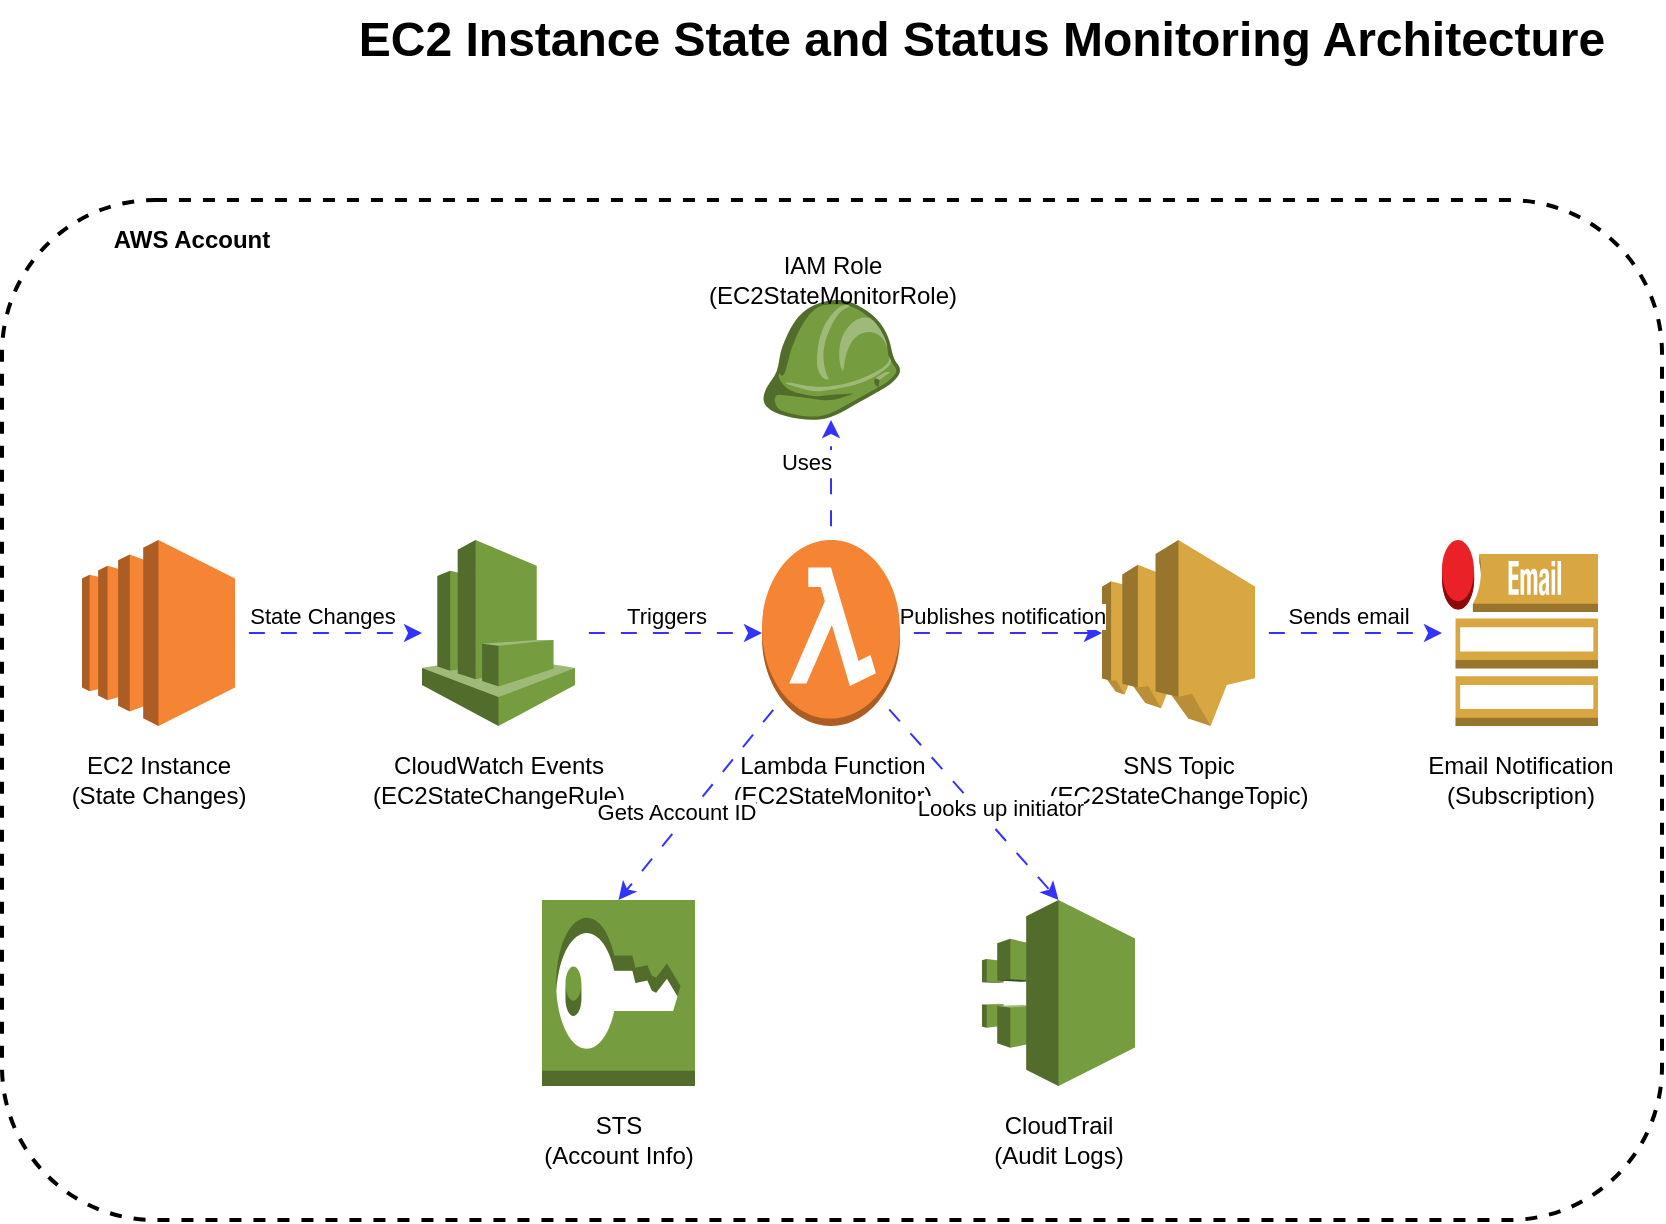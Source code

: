 <mxfile version="27.0.5">
  <diagram id="ec2-state-monitor" name="EC2 State Monitor Architecture">
    <mxGraphModel dx="1426" dy="907" grid="1" gridSize="10" guides="1" tooltips="1" connect="1" arrows="1" fold="1" page="1" pageScale="1" pageWidth="1100" pageHeight="850" math="0" shadow="0">
      <root>
        <mxCell id="0" />
        <mxCell id="1" parent="0" />
        <mxCell id="title" value="EC2 Instance State and Status Monitoring Architecture" style="text;html=1;strokeColor=none;fillColor=none;align=center;verticalAlign=middle;whiteSpace=wrap;rounded=0;fontSize=24;fontStyle=1" parent="1" vertex="1">
          <mxGeometry x="220" y="30" width="660" height="40" as="geometry" />
        </mxCell>
        <mxCell id="ec2" value="" style="outlineConnect=0;dashed=0;verticalLabelPosition=bottom;verticalAlign=top;align=center;html=1;shape=mxgraph.aws3.ec2;fillColor=#F58534;gradientColor=none;" parent="1" vertex="1">
          <mxGeometry x="100" y="300" width="76.5" height="93" as="geometry" />
        </mxCell>
        <mxCell id="ec2_label" value="EC2 Instance&lt;br&gt;(State Changes)" style="text;html=1;align=center;verticalAlign=middle;resizable=0;points=[];autosize=1;" parent="1" vertex="1">
          <mxGeometry x="83.25" y="400" width="110" height="40" as="geometry" />
        </mxCell>
        <mxCell id="cwe" value="" style="outlineConnect=0;dashed=0;verticalLabelPosition=bottom;verticalAlign=top;align=center;html=1;shape=mxgraph.aws3.cloudwatch;fillColor=#759C3E;gradientColor=none;" parent="1" vertex="1">
          <mxGeometry x="270" y="300" width="76.5" height="93" as="geometry" />
        </mxCell>
        <mxCell id="cwe_label" value="CloudWatch Events&lt;br&gt;(EC2StateChangeRule)" style="text;html=1;align=center;verticalAlign=middle;resizable=0;points=[];autosize=1;" parent="1" vertex="1">
          <mxGeometry x="238.25" y="400" width="140" height="40" as="geometry" />
        </mxCell>
        <mxCell id="lambda" value="" style="outlineConnect=0;dashed=0;verticalLabelPosition=bottom;verticalAlign=top;align=center;html=1;shape=mxgraph.aws3.lambda_function;fillColor=#F58534;gradientColor=none;" parent="1" vertex="1">
          <mxGeometry x="440" y="300" width="69" height="93" as="geometry" />
        </mxCell>
        <mxCell id="lambda_label" value="Lambda Function&lt;br&gt;(EC2StateMonitor)" style="text;html=1;align=center;verticalAlign=middle;resizable=0;points=[];autosize=1;" parent="1" vertex="1">
          <mxGeometry x="414.5" y="400" width="120" height="40" as="geometry" />
        </mxCell>
        <mxCell id="iam" value="" style="outlineConnect=0;dashed=0;verticalLabelPosition=bottom;verticalAlign=top;align=center;html=1;shape=mxgraph.aws3.role;fillColor=#759C3E;gradientColor=none;" parent="1" vertex="1">
          <mxGeometry x="440" y="180" width="69" height="60" as="geometry" />
        </mxCell>
        <mxCell id="iam_label" value="IAM Role&lt;br&gt;(EC2StateMonitorRole)" style="text;html=1;align=center;verticalAlign=middle;resizable=0;points=[];autosize=1;" parent="1" vertex="1">
          <mxGeometry x="404.5" y="150" width="140" height="40" as="geometry" />
        </mxCell>
        <mxCell id="sts" value="" style="outlineConnect=0;dashed=0;verticalLabelPosition=bottom;verticalAlign=top;align=center;html=1;shape=mxgraph.aws3.sts;fillColor=#759C3E;gradientColor=none;" parent="1" vertex="1">
          <mxGeometry x="330" y="480" width="76.5" height="93" as="geometry" />
        </mxCell>
        <mxCell id="sts_label" value="STS&lt;br&gt;(Account Info)" style="text;html=1;align=center;verticalAlign=middle;resizable=0;points=[];autosize=1;" parent="1" vertex="1">
          <mxGeometry x="328.25" y="580" width="80" height="40" as="geometry" />
        </mxCell>
        <mxCell id="trail" value="" style="outlineConnect=0;dashed=0;verticalLabelPosition=bottom;verticalAlign=top;align=center;html=1;shape=mxgraph.aws3.cloudtrail;fillColor=#759C3E;gradientColor=none;" parent="1" vertex="1">
          <mxGeometry x="550" y="480" width="76.5" height="93" as="geometry" />
        </mxCell>
        <mxCell id="trail_label" value="CloudTrail&lt;br&gt;(Audit Logs)" style="text;html=1;align=center;verticalAlign=middle;resizable=0;points=[];autosize=1;" parent="1" vertex="1">
          <mxGeometry x="548.25" y="580" width="80" height="40" as="geometry" />
        </mxCell>
        <mxCell id="sns" value="" style="outlineConnect=0;dashed=0;verticalLabelPosition=bottom;verticalAlign=top;align=center;html=1;shape=mxgraph.aws3.sns;fillColor=#D9A741;gradientColor=none;" parent="1" vertex="1">
          <mxGeometry x="610" y="300" width="76.5" height="93" as="geometry" />
        </mxCell>
        <mxCell id="sns_label" value="SNS Topic&lt;br&gt;(EC2StateChangeTopic)" style="text;html=1;align=center;verticalAlign=middle;resizable=0;points=[];autosize=1;" parent="1" vertex="1">
          <mxGeometry x="578.25" y="400" width="140" height="40" as="geometry" />
        </mxCell>
        <mxCell id="email" value="" style="outlineConnect=0;dashed=0;verticalLabelPosition=bottom;verticalAlign=top;align=center;html=1;shape=mxgraph.aws3.email_notification;fillColor=#D9A741;gradientColor=none;" parent="1" vertex="1">
          <mxGeometry x="780" y="300" width="78" height="93" as="geometry" />
        </mxCell>
        <mxCell id="email_label" value="Email Notification&lt;br&gt;(Subscription)" style="text;html=1;align=center;verticalAlign=middle;resizable=0;points=[];autosize=1;" parent="1" vertex="1">
          <mxGeometry x="759" y="400" width="120" height="40" as="geometry" />
        </mxCell>
        <mxCell id="conn1" value="" style="endArrow=classic;html=1;exitX=1;exitY=0.5;exitDx=0;exitDy=0;exitPerimeter=0;entryX=0;entryY=0.5;entryDx=0;entryDy=0;entryPerimeter=0;flowAnimation=1;strokeColor=#3333FF;" parent="1" source="ec2" target="cwe" edge="1">
          <mxGeometry width="50" height="50" relative="1" as="geometry">
            <mxPoint x="520" y="430" as="sourcePoint" />
            <mxPoint x="570" y="380" as="targetPoint" />
          </mxGeometry>
        </mxCell>
        <mxCell id="conn1_label" value="State Changes" style="edgeLabel;html=1;align=center;verticalAlign=middle;resizable=0;points=[];" parent="conn1" vertex="1" connectable="0">
          <mxGeometry x="-0.2" y="1" relative="1" as="geometry">
            <mxPoint x="6" y="-8" as="offset" />
          </mxGeometry>
        </mxCell>
        <mxCell id="conn2" value="" style="endArrow=classic;html=1;exitX=1;exitY=0.5;exitDx=0;exitDy=0;exitPerimeter=0;entryX=0;entryY=0.5;entryDx=0;entryDy=0;entryPerimeter=0;flowAnimation=1;strokeColor=#3333FF;" parent="1" source="cwe" target="lambda" edge="1">
          <mxGeometry width="50" height="50" relative="1" as="geometry">
            <mxPoint x="520" y="430" as="sourcePoint" />
            <mxPoint x="570" y="380" as="targetPoint" />
          </mxGeometry>
        </mxCell>
        <mxCell id="conn2_label" value="Triggers" style="edgeLabel;html=1;align=center;verticalAlign=middle;resizable=0;points=[];" parent="conn2" vertex="1" connectable="0">
          <mxGeometry x="-0.2" y="1" relative="1" as="geometry">
            <mxPoint x="8" y="-8" as="offset" />
          </mxGeometry>
        </mxCell>
        <mxCell id="conn3" value="" style="endArrow=classic;html=1;exitX=0.5;exitY=0;exitDx=0;exitDy=0;exitPerimeter=0;entryX=0.5;entryY=1;entryDx=0;entryDy=0;entryPerimeter=0;flowAnimation=1;strokeColor=#3333FF;" parent="1" source="lambda" target="iam" edge="1">
          <mxGeometry width="50" height="50" relative="1" as="geometry">
            <mxPoint x="520" y="430" as="sourcePoint" />
            <mxPoint x="570" y="380" as="targetPoint" />
          </mxGeometry>
        </mxCell>
        <mxCell id="conn3_label" value="Uses" style="edgeLabel;html=1;align=center;verticalAlign=middle;resizable=0;points=[];" parent="conn3" vertex="1" connectable="0">
          <mxGeometry x="0.3" y="-1" relative="1" as="geometry">
            <mxPoint x="-14" as="offset" />
          </mxGeometry>
        </mxCell>
        <mxCell id="conn4" value="" style="endArrow=classic;html=1;exitX=0.145;exitY=0.855;exitDx=0;exitDy=0;exitPerimeter=0;entryX=0.5;entryY=0;entryDx=0;entryDy=0;entryPerimeter=0;flowAnimation=1;strokeColor=#3333FF;" parent="1" source="lambda" target="sts" edge="1">
          <mxGeometry width="50" height="50" relative="1" as="geometry">
            <mxPoint x="520" y="430" as="sourcePoint" />
            <mxPoint x="570" y="380" as="targetPoint" />
          </mxGeometry>
        </mxCell>
        <mxCell id="conn4_label" value="Gets Account ID" style="edgeLabel;html=1;align=center;verticalAlign=middle;resizable=0;points=[];" parent="conn4" vertex="1" connectable="0">
          <mxGeometry x="-0.159" y="1" relative="1" as="geometry">
            <mxPoint x="-20" y="13" as="offset" />
          </mxGeometry>
        </mxCell>
        <mxCell id="conn5" value="" style="endArrow=classic;html=1;exitX=0.855;exitY=0.855;exitDx=0;exitDy=0;exitPerimeter=0;entryX=0.5;entryY=0;entryDx=0;entryDy=0;entryPerimeter=0;flowAnimation=1;strokeColor=#3333FF;" parent="1" source="lambda" target="trail" edge="1">
          <mxGeometry width="50" height="50" relative="1" as="geometry">
            <mxPoint x="520" y="430" as="sourcePoint" />
            <mxPoint x="570" y="380" as="targetPoint" />
          </mxGeometry>
        </mxCell>
        <mxCell id="conn5_label" value="Looks up initiator" style="edgeLabel;html=1;align=center;verticalAlign=middle;resizable=0;points=[];" parent="conn5" vertex="1" connectable="0">
          <mxGeometry x="-0.136" y="2" relative="1" as="geometry">
            <mxPoint x="20" y="12" as="offset" />
          </mxGeometry>
        </mxCell>
        <mxCell id="conn6" value="" style="endArrow=classic;html=1;exitX=1;exitY=0.5;exitDx=0;exitDy=0;exitPerimeter=0;entryX=0;entryY=0.5;entryDx=0;entryDy=0;entryPerimeter=0;flowAnimation=1;strokeColor=#3333FF;" parent="1" source="lambda" target="sns" edge="1">
          <mxGeometry width="50" height="50" relative="1" as="geometry">
            <mxPoint x="520" y="430" as="sourcePoint" />
            <mxPoint x="570" y="380" as="targetPoint" />
          </mxGeometry>
        </mxCell>
        <mxCell id="conn6_label" value="Publishes notification" style="edgeLabel;html=1;align=center;verticalAlign=middle;resizable=0;points=[];" parent="conn6" vertex="1" connectable="0">
          <mxGeometry x="-0.2" y="1" relative="1" as="geometry">
            <mxPoint x="10" y="-8" as="offset" />
          </mxGeometry>
        </mxCell>
        <mxCell id="conn7" value="" style="endArrow=classic;html=1;exitX=1;exitY=0.5;exitDx=0;exitDy=0;exitPerimeter=0;entryX=0;entryY=0.5;entryDx=0;entryDy=0;entryPerimeter=0;flowAnimation=1;strokeColor=#3333FF;" parent="1" source="sns" target="email" edge="1">
          <mxGeometry width="50" height="50" relative="1" as="geometry">
            <mxPoint x="520" y="430" as="sourcePoint" />
            <mxPoint x="570" y="380" as="targetPoint" />
          </mxGeometry>
        </mxCell>
        <mxCell id="conn7_label" value="Sends email" style="edgeLabel;html=1;align=center;verticalAlign=middle;resizable=0;points=[];" parent="conn7" vertex="1" connectable="0">
          <mxGeometry x="-0.185" y="2" relative="1" as="geometry">
            <mxPoint x="8" y="-7" as="offset" />
          </mxGeometry>
        </mxCell>
        <mxCell id="account_boundary" value="" style="rounded=1;whiteSpace=wrap;html=1;fillColor=none;dashed=1;strokeWidth=2;movable=1;resizable=1;rotatable=1;deletable=1;editable=1;locked=0;connectable=1;" parent="1" vertex="1">
          <mxGeometry x="60" y="130" width="830" height="510" as="geometry" />
        </mxCell>
        <mxCell id="account_label" value="AWS Account" style="text;html=1;strokeColor=none;fillColor=none;align=center;verticalAlign=middle;whiteSpace=wrap;rounded=0;fontStyle=1" parent="1" vertex="1">
          <mxGeometry x="110" y="140" width="90" height="20" as="geometry" />
        </mxCell>
      </root>
    </mxGraphModel>
  </diagram>
</mxfile>
